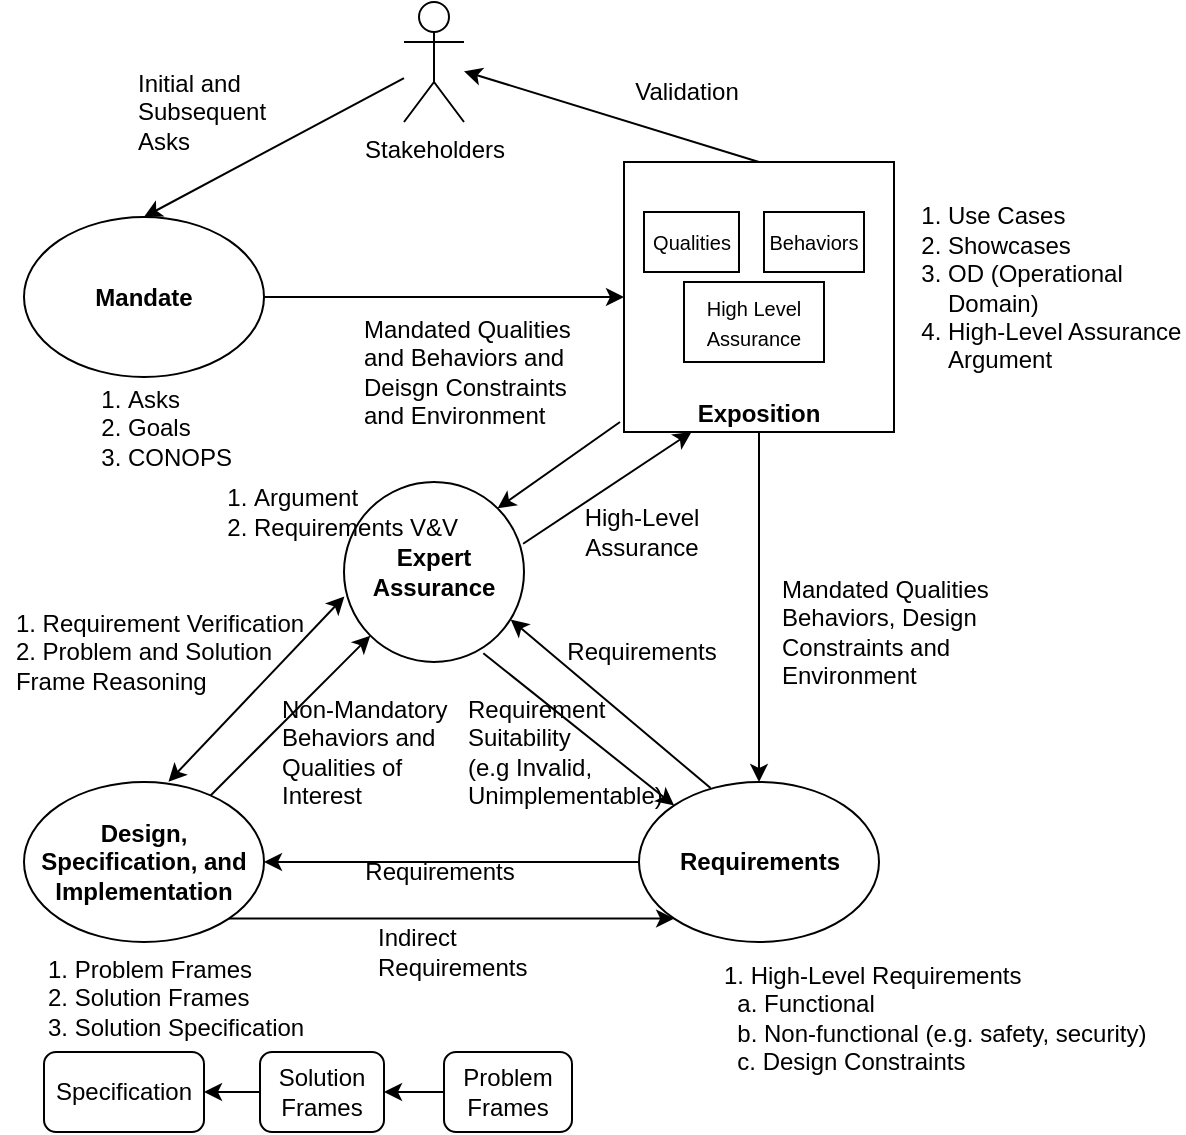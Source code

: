 <mxfile version="22.0.3" type="device">
  <diagram name="Page-1" id="cz5igYfGkBq1LcoJhSLf">
    <mxGraphModel dx="1234" dy="798" grid="1" gridSize="10" guides="1" tooltips="1" connect="1" arrows="1" fold="1" page="1" pageScale="1" pageWidth="600" pageHeight="600" math="0" shadow="0">
      <root>
        <mxCell id="0" />
        <mxCell id="1" parent="0" />
        <mxCell id="gCIT93TsE7-5ci8QB5oo-33" value="&lt;b&gt;Exposition&lt;/b&gt;" style="whiteSpace=wrap;html=1;aspect=fixed;verticalAlign=bottom;" parent="1" vertex="1">
          <mxGeometry x="312" y="100" width="135" height="135" as="geometry" />
        </mxCell>
        <mxCell id="gCIT93TsE7-5ci8QB5oo-39" style="edgeStyle=orthogonalEdgeStyle;rounded=0;orthogonalLoop=1;jettySize=auto;html=1;exitX=1;exitY=0.5;exitDx=0;exitDy=0;" parent="1" source="gCIT93TsE7-5ci8QB5oo-1" target="gCIT93TsE7-5ci8QB5oo-33" edge="1">
          <mxGeometry relative="1" as="geometry" />
        </mxCell>
        <mxCell id="gCIT93TsE7-5ci8QB5oo-1" value="&lt;b&gt;Mandate&lt;/b&gt;" style="ellipse;whiteSpace=wrap;html=1;" parent="1" vertex="1">
          <mxGeometry x="12" y="127.5" width="120" height="80" as="geometry" />
        </mxCell>
        <mxCell id="gCIT93TsE7-5ci8QB5oo-8" style="edgeStyle=orthogonalEdgeStyle;rounded=0;orthogonalLoop=1;jettySize=auto;html=1;exitX=0.5;exitY=1;exitDx=0;exitDy=0;entryX=0.5;entryY=0;entryDx=0;entryDy=0;" parent="1" source="gCIT93TsE7-5ci8QB5oo-33" target="gCIT93TsE7-5ci8QB5oo-3" edge="1">
          <mxGeometry relative="1" as="geometry">
            <mxPoint x="362" y="235.0" as="sourcePoint" />
          </mxGeometry>
        </mxCell>
        <mxCell id="gCIT93TsE7-5ci8QB5oo-3" value="&lt;b&gt;Requirements&lt;/b&gt;" style="ellipse;whiteSpace=wrap;html=1;" parent="1" vertex="1">
          <mxGeometry x="319.5" y="410" width="120" height="80" as="geometry" />
        </mxCell>
        <mxCell id="gCIT93TsE7-5ci8QB5oo-4" value="&lt;b&gt;Design, &lt;br&gt;Specification, and Implementation&lt;/b&gt;" style="ellipse;whiteSpace=wrap;html=1;" parent="1" vertex="1">
          <mxGeometry x="12" y="410" width="120" height="80" as="geometry" />
        </mxCell>
        <mxCell id="gCIT93TsE7-5ci8QB5oo-10" style="edgeStyle=orthogonalEdgeStyle;rounded=0;orthogonalLoop=1;jettySize=auto;html=1;exitX=0;exitY=0.5;exitDx=0;exitDy=0;entryX=1;entryY=0.5;entryDx=0;entryDy=0;" parent="1" source="gCIT93TsE7-5ci8QB5oo-3" target="gCIT93TsE7-5ci8QB5oo-4" edge="1">
          <mxGeometry relative="1" as="geometry" />
        </mxCell>
        <mxCell id="gCIT93TsE7-5ci8QB5oo-5" value="&lt;b&gt;Expert&lt;br&gt;Assurance&lt;/b&gt;" style="ellipse;whiteSpace=wrap;html=1;" parent="1" vertex="1">
          <mxGeometry x="172" y="260" width="90" height="90" as="geometry" />
        </mxCell>
        <mxCell id="gCIT93TsE7-5ci8QB5oo-21" value="Stakeholders" style="shape=umlActor;verticalLabelPosition=bottom;verticalAlign=top;html=1;outlineConnect=0;" parent="1" vertex="1">
          <mxGeometry x="202" y="20" width="30" height="60" as="geometry" />
        </mxCell>
        <mxCell id="gCIT93TsE7-5ci8QB5oo-26" value="" style="endArrow=classic;html=1;rounded=0;entryX=0.5;entryY=0;entryDx=0;entryDy=0;" parent="1" source="gCIT93TsE7-5ci8QB5oo-21" target="gCIT93TsE7-5ci8QB5oo-1" edge="1">
          <mxGeometry width="50" height="50" relative="1" as="geometry">
            <mxPoint x="12" y="200" as="sourcePoint" />
            <mxPoint x="42" y="30" as="targetPoint" />
          </mxGeometry>
        </mxCell>
        <mxCell id="gCIT93TsE7-5ci8QB5oo-27" value="" style="endArrow=classic;html=1;rounded=0;exitX=0.5;exitY=0;exitDx=0;exitDy=0;" parent="1" source="gCIT93TsE7-5ci8QB5oo-33" target="gCIT93TsE7-5ci8QB5oo-21" edge="1">
          <mxGeometry width="50" height="50" relative="1" as="geometry">
            <mxPoint x="319.265" y="137.139" as="sourcePoint" />
            <mxPoint x="62" y="150" as="targetPoint" />
          </mxGeometry>
        </mxCell>
        <mxCell id="gCIT93TsE7-5ci8QB5oo-31" value="&lt;font style=&quot;font-size: 10px;&quot;&gt;High Level&lt;br&gt;Assurance&lt;br&gt;&lt;/font&gt;" style="rounded=0;whiteSpace=wrap;html=1;" parent="1" vertex="1">
          <mxGeometry x="342" y="160" width="70" height="40" as="geometry" />
        </mxCell>
        <mxCell id="gCIT93TsE7-5ci8QB5oo-34" value="&lt;span style=&quot;font-size: 10px;&quot;&gt;Qualities&lt;/span&gt;" style="rounded=0;whiteSpace=wrap;html=1;" parent="1" vertex="1">
          <mxGeometry x="322" y="125" width="47.5" height="30" as="geometry" />
        </mxCell>
        <mxCell id="gCIT93TsE7-5ci8QB5oo-35" value="&lt;span style=&quot;font-size: 10px;&quot;&gt;Behaviors&lt;/span&gt;" style="rounded=0;whiteSpace=wrap;html=1;" parent="1" vertex="1">
          <mxGeometry x="382" y="125" width="50" height="30" as="geometry" />
        </mxCell>
        <mxCell id="gCIT93TsE7-5ci8QB5oo-42" value="&lt;div style=&quot;text-align: left;&quot;&gt;&lt;span style=&quot;background-color: initial;&quot;&gt;Mandated Qualities Behaviors, Design Constraints and&lt;/span&gt;&lt;br&gt;&lt;/div&gt;&lt;div style=&quot;text-align: left;&quot;&gt;Environment&lt;/div&gt;" style="text;html=1;strokeColor=none;fillColor=none;align=center;verticalAlign=middle;whiteSpace=wrap;rounded=0;" parent="1" vertex="1">
          <mxGeometry x="389.5" y="320" width="122.5" height="30" as="geometry" />
        </mxCell>
        <mxCell id="gCIT93TsE7-5ci8QB5oo-46" style="edgeStyle=orthogonalEdgeStyle;rounded=0;orthogonalLoop=1;jettySize=auto;html=1;exitX=0.5;exitY=1;exitDx=0;exitDy=0;" parent="1" edge="1">
          <mxGeometry relative="1" as="geometry">
            <mxPoint x="282" y="280" as="sourcePoint" />
            <mxPoint x="282" y="280" as="targetPoint" />
          </mxGeometry>
        </mxCell>
        <mxCell id="gCIT93TsE7-5ci8QB5oo-53" value="" style="endArrow=classic;html=1;rounded=0;entryX=1;entryY=0;entryDx=0;entryDy=0;" parent="1" target="gCIT93TsE7-5ci8QB5oo-5" edge="1">
          <mxGeometry width="50" height="50" relative="1" as="geometry">
            <mxPoint x="310" y="230" as="sourcePoint" />
            <mxPoint x="262" y="250" as="targetPoint" />
          </mxGeometry>
        </mxCell>
        <mxCell id="gCIT93TsE7-5ci8QB5oo-54" value="" style="endArrow=classic;html=1;rounded=0;entryX=0.25;entryY=1;entryDx=0;entryDy=0;exitX=0.995;exitY=0.343;exitDx=0;exitDy=0;exitPerimeter=0;" parent="1" source="gCIT93TsE7-5ci8QB5oo-5" target="gCIT93TsE7-5ci8QB5oo-33" edge="1">
          <mxGeometry width="50" height="50" relative="1" as="geometry">
            <mxPoint x="212" y="300" as="sourcePoint" />
            <mxPoint x="262" y="250" as="targetPoint" />
          </mxGeometry>
        </mxCell>
        <mxCell id="gCIT93TsE7-5ci8QB5oo-55" value="High-Level Assurance" style="text;html=1;strokeColor=none;fillColor=none;align=center;verticalAlign=middle;whiteSpace=wrap;rounded=0;" parent="1" vertex="1">
          <mxGeometry x="290.75" y="270" width="60" height="30" as="geometry" />
        </mxCell>
        <mxCell id="gCIT93TsE7-5ci8QB5oo-57" value="&lt;ol&gt;&lt;li&gt;Use Cases&lt;/li&gt;&lt;li&gt;Showcases&lt;/li&gt;&lt;li&gt;OD (Operational Domain)&lt;/li&gt;&lt;li&gt;High-Level Assurance Argument&lt;/li&gt;&lt;/ol&gt;" style="text;html=1;strokeColor=none;fillColor=none;align=left;verticalAlign=middle;whiteSpace=wrap;rounded=0;" parent="1" vertex="1">
          <mxGeometry x="432" y="147.5" width="160" height="30" as="geometry" />
        </mxCell>
        <mxCell id="gCIT93TsE7-5ci8QB5oo-59" value="&lt;ol&gt;&lt;li&gt;Asks&lt;/li&gt;&lt;li&gt;Goals&lt;/li&gt;&lt;li&gt;CONOPS&lt;/li&gt;&lt;/ol&gt;" style="text;html=1;strokeColor=none;fillColor=none;align=left;verticalAlign=middle;whiteSpace=wrap;rounded=0;" parent="1" vertex="1">
          <mxGeometry x="22" y="207.5" width="100" height="50" as="geometry" />
        </mxCell>
        <mxCell id="gCIT93TsE7-5ci8QB5oo-65" value="1. High-Level Requirements&lt;br&gt;&amp;nbsp; a. Functional&lt;br&gt;&amp;nbsp; b. Non-functional (e.g. safety, security)&lt;br&gt;&amp;nbsp; c. Design Constraints" style="text;html=1;strokeColor=none;fillColor=none;align=left;verticalAlign=middle;whiteSpace=wrap;rounded=0;" parent="1" vertex="1">
          <mxGeometry x="360" y="510" width="225" height="35" as="geometry" />
        </mxCell>
        <mxCell id="gCIT93TsE7-5ci8QB5oo-67" value="Requirements" style="text;html=1;strokeColor=none;fillColor=none;align=center;verticalAlign=middle;whiteSpace=wrap;rounded=0;" parent="1" vertex="1">
          <mxGeometry x="190" y="440" width="60" height="30" as="geometry" />
        </mxCell>
        <mxCell id="gCIT93TsE7-5ci8QB5oo-72" value="" style="endArrow=classic;html=1;rounded=0;entryX=0;entryY=1;entryDx=0;entryDy=0;" parent="1" source="gCIT93TsE7-5ci8QB5oo-4" target="gCIT93TsE7-5ci8QB5oo-5" edge="1">
          <mxGeometry width="50" height="50" relative="1" as="geometry">
            <mxPoint x="262" y="300" as="sourcePoint" />
            <mxPoint x="312" y="250" as="targetPoint" />
          </mxGeometry>
        </mxCell>
        <mxCell id="gCIT93TsE7-5ci8QB5oo-81" value="&lt;ol&gt;&lt;li&gt;&lt;span style=&quot;background-color: initial;&quot;&gt;Argument&lt;/span&gt;&lt;/li&gt;&lt;li&gt;&lt;span style=&quot;background-color: initial;&quot;&gt;Requirements V&amp;amp;V&lt;/span&gt;&lt;/li&gt;&lt;/ol&gt;" style="text;html=1;strokeColor=none;fillColor=none;align=left;verticalAlign=middle;whiteSpace=wrap;rounded=0;" parent="1" vertex="1">
          <mxGeometry x="85" y="260" width="165" height="30" as="geometry" />
        </mxCell>
        <mxCell id="gCIT93TsE7-5ci8QB5oo-82" value="&lt;span style=&quot;background-color: initial;&quot;&gt;Mandated Qualities and Behaviors and&lt;br&gt;Deisgn Constraints and Environment&lt;br&gt;&lt;/span&gt;" style="text;html=1;strokeColor=none;fillColor=none;align=left;verticalAlign=middle;whiteSpace=wrap;rounded=0;" parent="1" vertex="1">
          <mxGeometry x="180" y="190" width="120" height="30" as="geometry" />
        </mxCell>
        <mxCell id="gCIT93TsE7-5ci8QB5oo-85" value="&lt;span style=&quot;background-color: initial;&quot;&gt;Non-Mandatory Behaviors and Qualities of Interest&lt;/span&gt;" style="text;html=1;strokeColor=none;fillColor=none;align=left;verticalAlign=middle;whiteSpace=wrap;rounded=0;" parent="1" vertex="1">
          <mxGeometry x="139" y="380" width="93" height="30" as="geometry" />
        </mxCell>
        <mxCell id="gCIT93TsE7-5ci8QB5oo-87" value="&lt;div style=&quot;text-align: left;&quot;&gt;1. Requirement&amp;nbsp;&lt;span style=&quot;background-color: initial;&quot;&gt;Verification&lt;/span&gt;&lt;/div&gt;&lt;div style=&quot;text-align: left;&quot;&gt;&lt;span style=&quot;background-color: initial;&quot;&gt;2. Problem and Solution&lt;/span&gt;&lt;/div&gt;&lt;div style=&quot;text-align: left;&quot;&gt;&lt;span style=&quot;background-color: initial;&quot;&gt;Frame Reasoning&lt;/span&gt;&lt;/div&gt;" style="text;html=1;strokeColor=none;fillColor=none;align=center;verticalAlign=middle;whiteSpace=wrap;rounded=0;" parent="1" vertex="1">
          <mxGeometry y="330" width="160" height="30" as="geometry" />
        </mxCell>
        <mxCell id="gCIT93TsE7-5ci8QB5oo-90" value="Initial and&amp;nbsp;&lt;br&gt;Subsequent Asks" style="text;html=1;strokeColor=none;fillColor=none;align=left;verticalAlign=middle;whiteSpace=wrap;rounded=0;" parent="1" vertex="1">
          <mxGeometry x="67" y="60" width="80" height="30" as="geometry" />
        </mxCell>
        <mxCell id="gCIT93TsE7-5ci8QB5oo-92" value="" style="endArrow=classic;startArrow=classic;html=1;rounded=0;exitX=0.602;exitY=-0.002;exitDx=0;exitDy=0;exitPerimeter=0;entryX=0.002;entryY=0.636;entryDx=0;entryDy=0;entryPerimeter=0;" parent="1" source="gCIT93TsE7-5ci8QB5oo-4" target="gCIT93TsE7-5ci8QB5oo-5" edge="1">
          <mxGeometry width="50" height="50" relative="1" as="geometry">
            <mxPoint x="310" y="310" as="sourcePoint" />
            <mxPoint x="360" y="260" as="targetPoint" />
          </mxGeometry>
        </mxCell>
        <mxCell id="gCIT93TsE7-5ci8QB5oo-94" value="&lt;div style=&quot;text-align: left;&quot;&gt;&lt;span style=&quot;background-color: initial;&quot;&gt;Validation&lt;/span&gt;&lt;br&gt;&lt;/div&gt;" style="text;html=1;strokeColor=none;fillColor=none;align=center;verticalAlign=middle;whiteSpace=wrap;rounded=0;" parent="1" vertex="1">
          <mxGeometry x="282" y="50" width="122.5" height="30" as="geometry" />
        </mxCell>
        <mxCell id="gCIT93TsE7-5ci8QB5oo-105" value="" style="endArrow=classic;html=1;rounded=0;exitX=0.298;exitY=0.038;exitDx=0;exitDy=0;exitPerimeter=0;entryX=0.926;entryY=0.764;entryDx=0;entryDy=0;entryPerimeter=0;" parent="1" source="gCIT93TsE7-5ci8QB5oo-3" target="gCIT93TsE7-5ci8QB5oo-5" edge="1">
          <mxGeometry width="50" height="50" relative="1" as="geometry">
            <mxPoint x="280" y="330" as="sourcePoint" />
            <mxPoint x="330" y="280" as="targetPoint" />
          </mxGeometry>
        </mxCell>
        <mxCell id="gCIT93TsE7-5ci8QB5oo-106" value="Requirements" style="text;html=1;strokeColor=none;fillColor=none;align=center;verticalAlign=middle;whiteSpace=wrap;rounded=0;" parent="1" vertex="1">
          <mxGeometry x="290.75" y="330" width="60" height="30" as="geometry" />
        </mxCell>
        <mxCell id="gCIT93TsE7-5ci8QB5oo-107" value="" style="endArrow=classic;html=1;rounded=0;exitX=0.774;exitY=0.951;exitDx=0;exitDy=0;exitPerimeter=0;entryX=0;entryY=0;entryDx=0;entryDy=0;" parent="1" source="gCIT93TsE7-5ci8QB5oo-5" target="gCIT93TsE7-5ci8QB5oo-3" edge="1">
          <mxGeometry width="50" height="50" relative="1" as="geometry">
            <mxPoint x="365" y="423" as="sourcePoint" />
            <mxPoint x="280" y="510" as="targetPoint" />
          </mxGeometry>
        </mxCell>
        <mxCell id="gCIT93TsE7-5ci8QB5oo-109" value="Requirement&lt;br&gt;Suitability&lt;br&gt;(e.g Invalid, Unimplementable)" style="text;html=1;strokeColor=none;fillColor=none;align=left;verticalAlign=middle;whiteSpace=wrap;rounded=0;" parent="1" vertex="1">
          <mxGeometry x="232" y="380" width="68" height="30" as="geometry" />
        </mxCell>
        <mxCell id="gCIT93TsE7-5ci8QB5oo-112" value="" style="endArrow=classic;html=1;rounded=0;exitX=1;exitY=1;exitDx=0;exitDy=0;entryX=0;entryY=1;entryDx=0;entryDy=0;" parent="1" source="gCIT93TsE7-5ci8QB5oo-4" target="gCIT93TsE7-5ci8QB5oo-3" edge="1">
          <mxGeometry width="50" height="50" relative="1" as="geometry">
            <mxPoint x="280" y="330" as="sourcePoint" />
            <mxPoint x="330" y="280" as="targetPoint" />
          </mxGeometry>
        </mxCell>
        <mxCell id="gCIT93TsE7-5ci8QB5oo-113" value="Indirect Requirements" style="text;html=1;strokeColor=none;fillColor=none;align=left;verticalAlign=middle;whiteSpace=wrap;rounded=0;" parent="1" vertex="1">
          <mxGeometry x="187" y="480" width="60" height="30" as="geometry" />
        </mxCell>
        <mxCell id="mBj9bPoqzGVlMUbHIcwo-4" style="edgeStyle=orthogonalEdgeStyle;rounded=0;orthogonalLoop=1;jettySize=auto;html=1;exitX=0;exitY=0.5;exitDx=0;exitDy=0;entryX=1;entryY=0.5;entryDx=0;entryDy=0;" edge="1" parent="1" source="mBj9bPoqzGVlMUbHIcwo-1" target="mBj9bPoqzGVlMUbHIcwo-2">
          <mxGeometry relative="1" as="geometry" />
        </mxCell>
        <mxCell id="mBj9bPoqzGVlMUbHIcwo-1" value="Problem&lt;br&gt;Frames" style="rounded=1;whiteSpace=wrap;html=1;" vertex="1" parent="1">
          <mxGeometry x="222" y="545" width="64" height="40" as="geometry" />
        </mxCell>
        <mxCell id="mBj9bPoqzGVlMUbHIcwo-5" style="edgeStyle=orthogonalEdgeStyle;rounded=0;orthogonalLoop=1;jettySize=auto;html=1;exitX=0;exitY=0.5;exitDx=0;exitDy=0;entryX=1;entryY=0.5;entryDx=0;entryDy=0;" edge="1" parent="1" source="mBj9bPoqzGVlMUbHIcwo-2" target="mBj9bPoqzGVlMUbHIcwo-3">
          <mxGeometry relative="1" as="geometry" />
        </mxCell>
        <mxCell id="mBj9bPoqzGVlMUbHIcwo-2" value="Solution&lt;br&gt;Frames" style="rounded=1;whiteSpace=wrap;html=1;" vertex="1" parent="1">
          <mxGeometry x="130" y="545" width="62" height="40" as="geometry" />
        </mxCell>
        <mxCell id="mBj9bPoqzGVlMUbHIcwo-3" value="Specification" style="rounded=1;whiteSpace=wrap;html=1;" vertex="1" parent="1">
          <mxGeometry x="22" y="545" width="80" height="40" as="geometry" />
        </mxCell>
        <mxCell id="mBj9bPoqzGVlMUbHIcwo-8" value="1. Problem Frames&lt;br&gt;2. Solution Frames&lt;br&gt;3. Solution Specification" style="text;html=1;strokeColor=none;fillColor=none;align=left;verticalAlign=middle;whiteSpace=wrap;rounded=0;" vertex="1" parent="1">
          <mxGeometry x="22" y="500" width="225" height="35" as="geometry" />
        </mxCell>
      </root>
    </mxGraphModel>
  </diagram>
</mxfile>
